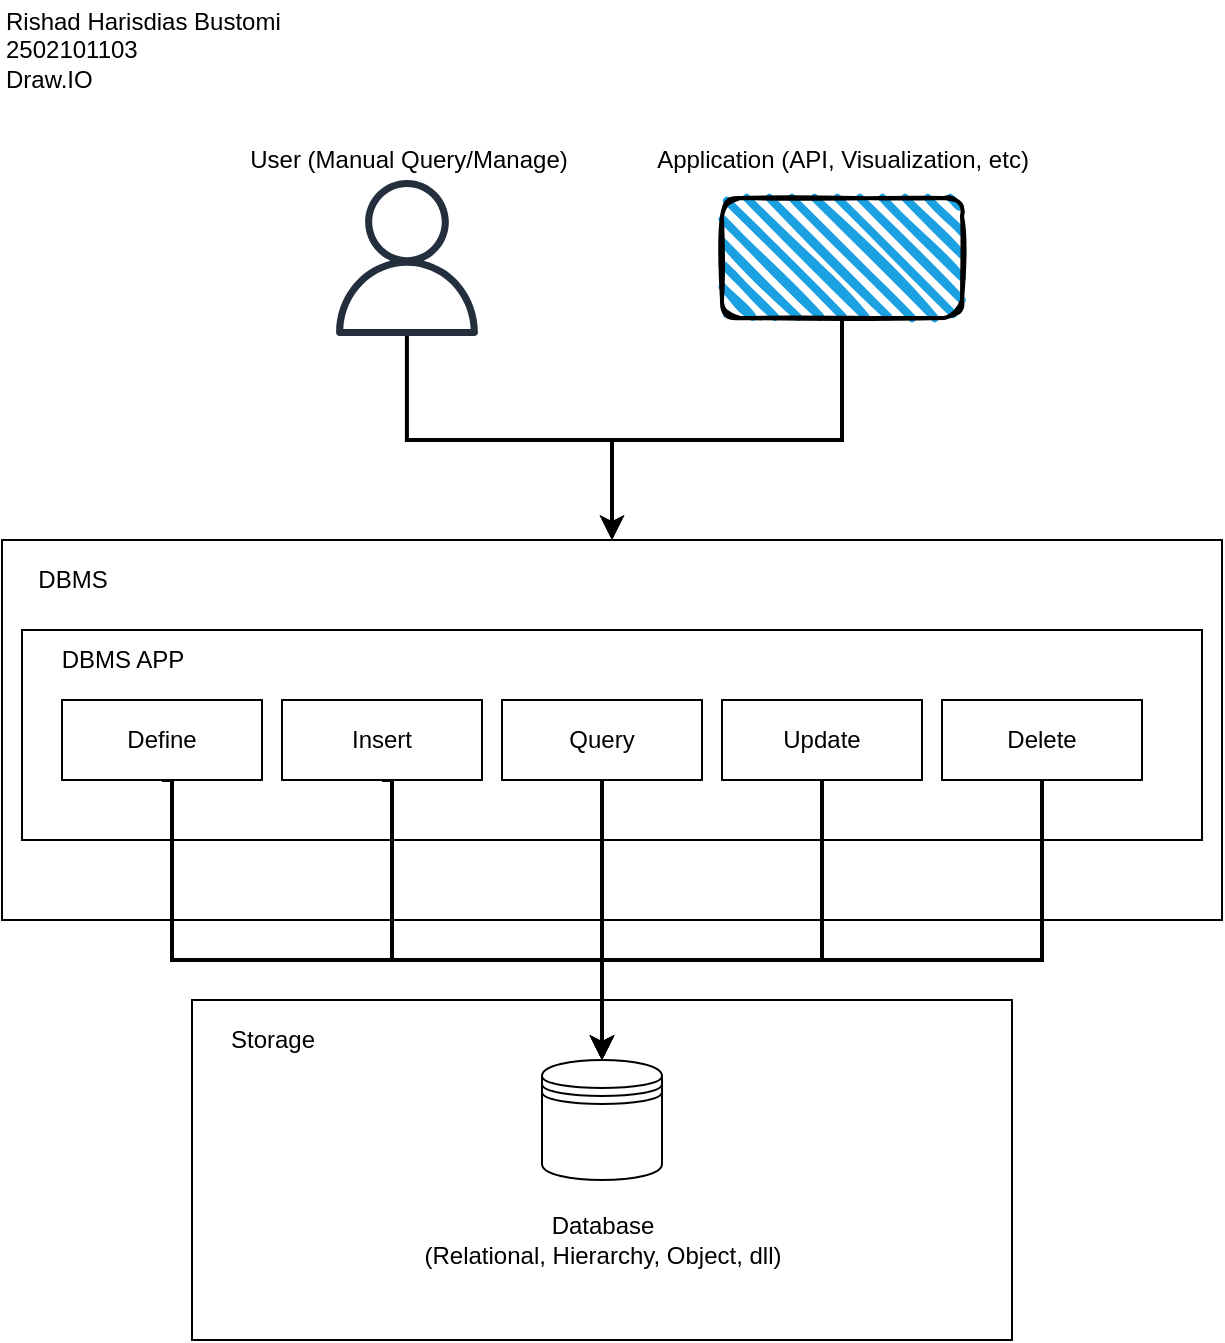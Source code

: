 <mxfile version="18.1.3" type="github">
  <diagram id="4SBbG3i_G1eImxlA6coF" name="Page-1">
    <mxGraphModel dx="1038" dy="579" grid="1" gridSize="10" guides="1" tooltips="1" connect="1" arrows="1" fold="1" page="1" pageScale="1" pageWidth="850" pageHeight="1100" math="0" shadow="0">
      <root>
        <mxCell id="0" />
        <mxCell id="1" parent="0" />
        <mxCell id="nKktrMvdwARESOhwwD5u-5" value="" style="rounded=0;whiteSpace=wrap;html=1;" vertex="1" parent="1">
          <mxGeometry x="115" y="290" width="610" height="190" as="geometry" />
        </mxCell>
        <mxCell id="nKktrMvdwARESOhwwD5u-12" value="" style="rounded=0;whiteSpace=wrap;html=1;" vertex="1" parent="1">
          <mxGeometry x="125" y="335" width="590" height="105" as="geometry" />
        </mxCell>
        <mxCell id="nKktrMvdwARESOhwwD5u-3" value="" style="rounded=0;whiteSpace=wrap;html=1;" vertex="1" parent="1">
          <mxGeometry x="210" y="520" width="410" height="170" as="geometry" />
        </mxCell>
        <mxCell id="nKktrMvdwARESOhwwD5u-1" value="" style="shape=datastore;whiteSpace=wrap;html=1;" vertex="1" parent="1">
          <mxGeometry x="385" y="550" width="60" height="60" as="geometry" />
        </mxCell>
        <mxCell id="nKktrMvdwARESOhwwD5u-2" value="Database&lt;br&gt;(Relational, Hierarchy, Object, dll)" style="text;html=1;align=center;verticalAlign=middle;resizable=0;points=[];autosize=1;strokeColor=none;fillColor=none;" vertex="1" parent="1">
          <mxGeometry x="320" y="625" width="190" height="30" as="geometry" />
        </mxCell>
        <mxCell id="nKktrMvdwARESOhwwD5u-4" value="Storage" style="text;html=1;align=center;verticalAlign=middle;resizable=0;points=[];autosize=1;strokeColor=none;fillColor=none;" vertex="1" parent="1">
          <mxGeometry x="220" y="530" width="60" height="20" as="geometry" />
        </mxCell>
        <mxCell id="nKktrMvdwARESOhwwD5u-6" value="DBMS" style="text;html=1;align=center;verticalAlign=middle;resizable=0;points=[];autosize=1;strokeColor=none;fillColor=none;" vertex="1" parent="1">
          <mxGeometry x="125" y="300" width="50" height="20" as="geometry" />
        </mxCell>
        <mxCell id="nKktrMvdwARESOhwwD5u-16" style="edgeStyle=orthogonalEdgeStyle;rounded=0;orthogonalLoop=1;jettySize=auto;html=1;exitX=0.5;exitY=1;exitDx=0;exitDy=0;entryX=0.5;entryY=0;entryDx=0;entryDy=0;strokeWidth=2;" edge="1" parent="1" source="nKktrMvdwARESOhwwD5u-7" target="nKktrMvdwARESOhwwD5u-1">
          <mxGeometry relative="1" as="geometry">
            <Array as="points">
              <mxPoint x="200" y="500" />
              <mxPoint x="415" y="500" />
            </Array>
          </mxGeometry>
        </mxCell>
        <mxCell id="nKktrMvdwARESOhwwD5u-7" value="Define" style="rounded=0;whiteSpace=wrap;html=1;" vertex="1" parent="1">
          <mxGeometry x="145" y="370" width="100" height="40" as="geometry" />
        </mxCell>
        <mxCell id="nKktrMvdwARESOhwwD5u-17" style="edgeStyle=orthogonalEdgeStyle;rounded=0;orthogonalLoop=1;jettySize=auto;html=1;exitX=0.5;exitY=1;exitDx=0;exitDy=0;entryX=0.5;entryY=0;entryDx=0;entryDy=0;strokeWidth=2;" edge="1" parent="1" source="nKktrMvdwARESOhwwD5u-8" target="nKktrMvdwARESOhwwD5u-1">
          <mxGeometry relative="1" as="geometry">
            <Array as="points">
              <mxPoint x="310" y="500" />
              <mxPoint x="415" y="500" />
            </Array>
          </mxGeometry>
        </mxCell>
        <mxCell id="nKktrMvdwARESOhwwD5u-8" value="Insert" style="rounded=0;whiteSpace=wrap;html=1;" vertex="1" parent="1">
          <mxGeometry x="255" y="370" width="100" height="40" as="geometry" />
        </mxCell>
        <mxCell id="nKktrMvdwARESOhwwD5u-20" style="edgeStyle=orthogonalEdgeStyle;rounded=0;orthogonalLoop=1;jettySize=auto;html=1;exitX=0.5;exitY=1;exitDx=0;exitDy=0;entryX=0.5;entryY=0;entryDx=0;entryDy=0;strokeWidth=2;" edge="1" parent="1" source="nKktrMvdwARESOhwwD5u-9" target="nKktrMvdwARESOhwwD5u-1">
          <mxGeometry relative="1" as="geometry" />
        </mxCell>
        <mxCell id="nKktrMvdwARESOhwwD5u-9" value="Query" style="rounded=0;whiteSpace=wrap;html=1;" vertex="1" parent="1">
          <mxGeometry x="365" y="370" width="100" height="40" as="geometry" />
        </mxCell>
        <mxCell id="nKktrMvdwARESOhwwD5u-21" style="edgeStyle=orthogonalEdgeStyle;rounded=0;orthogonalLoop=1;jettySize=auto;html=1;exitX=0.5;exitY=1;exitDx=0;exitDy=0;entryX=0.5;entryY=0;entryDx=0;entryDy=0;strokeWidth=2;" edge="1" parent="1" source="nKktrMvdwARESOhwwD5u-10" target="nKktrMvdwARESOhwwD5u-1">
          <mxGeometry relative="1" as="geometry">
            <Array as="points">
              <mxPoint x="525" y="500" />
              <mxPoint x="415" y="500" />
            </Array>
          </mxGeometry>
        </mxCell>
        <mxCell id="nKktrMvdwARESOhwwD5u-10" value="Update" style="rounded=0;whiteSpace=wrap;html=1;" vertex="1" parent="1">
          <mxGeometry x="475" y="370" width="100" height="40" as="geometry" />
        </mxCell>
        <mxCell id="nKktrMvdwARESOhwwD5u-22" style="edgeStyle=orthogonalEdgeStyle;rounded=0;orthogonalLoop=1;jettySize=auto;html=1;exitX=0.5;exitY=1;exitDx=0;exitDy=0;entryX=0.5;entryY=0;entryDx=0;entryDy=0;strokeWidth=2;" edge="1" parent="1" source="nKktrMvdwARESOhwwD5u-11" target="nKktrMvdwARESOhwwD5u-1">
          <mxGeometry relative="1" as="geometry">
            <Array as="points">
              <mxPoint x="635" y="500" />
              <mxPoint x="415" y="500" />
            </Array>
          </mxGeometry>
        </mxCell>
        <mxCell id="nKktrMvdwARESOhwwD5u-11" value="Delete" style="rounded=0;whiteSpace=wrap;html=1;" vertex="1" parent="1">
          <mxGeometry x="585" y="370" width="100" height="40" as="geometry" />
        </mxCell>
        <mxCell id="nKktrMvdwARESOhwwD5u-13" value="DBMS APP" style="text;html=1;align=center;verticalAlign=middle;resizable=0;points=[];autosize=1;strokeColor=none;fillColor=none;" vertex="1" parent="1">
          <mxGeometry x="135" y="340" width="80" height="20" as="geometry" />
        </mxCell>
        <mxCell id="nKktrMvdwARESOhwwD5u-27" style="edgeStyle=orthogonalEdgeStyle;rounded=0;orthogonalLoop=1;jettySize=auto;html=1;entryX=0.5;entryY=0;entryDx=0;entryDy=0;strokeWidth=2;" edge="1" parent="1" source="nKktrMvdwARESOhwwD5u-23" target="nKktrMvdwARESOhwwD5u-5">
          <mxGeometry relative="1" as="geometry">
            <Array as="points">
              <mxPoint x="318" y="240" />
              <mxPoint x="420" y="240" />
            </Array>
          </mxGeometry>
        </mxCell>
        <mxCell id="nKktrMvdwARESOhwwD5u-23" value="" style="sketch=0;outlineConnect=0;fontColor=#232F3E;gradientColor=none;fillColor=#232F3D;strokeColor=none;dashed=0;verticalLabelPosition=bottom;verticalAlign=top;align=center;html=1;fontSize=12;fontStyle=0;aspect=fixed;pointerEvents=1;shape=mxgraph.aws4.user;" vertex="1" parent="1">
          <mxGeometry x="278.5" y="110" width="78" height="78" as="geometry" />
        </mxCell>
        <mxCell id="nKktrMvdwARESOhwwD5u-24" value="User (Manual Query/Manage)" style="text;html=1;align=center;verticalAlign=middle;resizable=0;points=[];autosize=1;strokeColor=none;fillColor=none;" vertex="1" parent="1">
          <mxGeometry x="232.5" y="90" width="170" height="20" as="geometry" />
        </mxCell>
        <mxCell id="nKktrMvdwARESOhwwD5u-29" style="edgeStyle=orthogonalEdgeStyle;rounded=0;orthogonalLoop=1;jettySize=auto;html=1;entryX=0.5;entryY=0;entryDx=0;entryDy=0;strokeWidth=2;" edge="1" parent="1" source="nKktrMvdwARESOhwwD5u-25" target="nKktrMvdwARESOhwwD5u-5">
          <mxGeometry relative="1" as="geometry">
            <Array as="points">
              <mxPoint x="535" y="240" />
              <mxPoint x="420" y="240" />
            </Array>
          </mxGeometry>
        </mxCell>
        <mxCell id="nKktrMvdwARESOhwwD5u-25" value="" style="rounded=1;whiteSpace=wrap;html=1;strokeWidth=2;fillWeight=4;hachureGap=8;hachureAngle=45;fillColor=#1ba1e2;sketch=1;" vertex="1" parent="1">
          <mxGeometry x="475" y="119" width="120" height="60" as="geometry" />
        </mxCell>
        <mxCell id="nKktrMvdwARESOhwwD5u-26" value="Application (API, Visualization, etc)" style="text;html=1;align=center;verticalAlign=middle;resizable=0;points=[];autosize=1;strokeColor=none;fillColor=none;" vertex="1" parent="1">
          <mxGeometry x="435" y="90" width="200" height="20" as="geometry" />
        </mxCell>
        <mxCell id="nKktrMvdwARESOhwwD5u-30" value="Rishad Harisdias Bustomi&lt;br&gt;2502101103&lt;br&gt;Draw.IO" style="text;html=1;align=left;verticalAlign=middle;resizable=0;points=[];autosize=1;strokeColor=none;fillColor=none;" vertex="1" parent="1">
          <mxGeometry x="115" y="20" width="150" height="50" as="geometry" />
        </mxCell>
      </root>
    </mxGraphModel>
  </diagram>
</mxfile>
